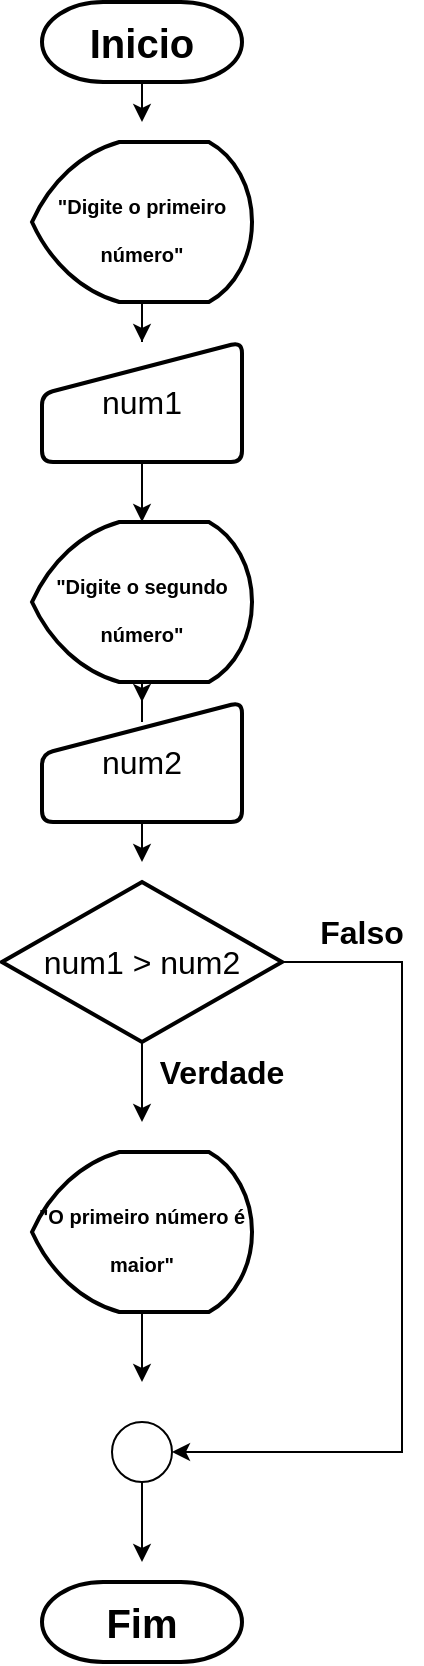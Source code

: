 <mxfile version="17.1.0" type="github">
  <diagram id="tDUquiGnQi9XWiO2er99" name="Page-1">
    <mxGraphModel dx="946" dy="614" grid="1" gridSize="10" guides="1" tooltips="1" connect="1" arrows="1" fold="1" page="1" pageScale="1" pageWidth="827" pageHeight="1169" math="0" shadow="0">
      <root>
        <mxCell id="0" />
        <mxCell id="1" parent="0" />
        <mxCell id="JMjtgXrBpgk3lY0DDRk8-10" style="edgeStyle=orthogonalEdgeStyle;rounded=0;orthogonalLoop=1;jettySize=auto;html=1;exitX=0.5;exitY=1;exitDx=0;exitDy=0;exitPerimeter=0;fontSize=16;" edge="1" parent="1" source="JMjtgXrBpgk3lY0DDRk8-1">
          <mxGeometry relative="1" as="geometry">
            <mxPoint x="260" y="70" as="targetPoint" />
          </mxGeometry>
        </mxCell>
        <mxCell id="JMjtgXrBpgk3lY0DDRk8-1" value="&lt;b&gt;&lt;font style=&quot;font-size: 20px&quot;&gt;Inicio&lt;/font&gt;&lt;/b&gt;" style="strokeWidth=2;html=1;shape=mxgraph.flowchart.terminator;whiteSpace=wrap;" vertex="1" parent="1">
          <mxGeometry x="210" y="10" width="100" height="40" as="geometry" />
        </mxCell>
        <mxCell id="JMjtgXrBpgk3lY0DDRk8-11" style="edgeStyle=orthogonalEdgeStyle;rounded=0;orthogonalLoop=1;jettySize=auto;html=1;exitX=0.5;exitY=1;exitDx=0;exitDy=0;exitPerimeter=0;fontSize=16;" edge="1" parent="1" source="JMjtgXrBpgk3lY0DDRk8-3" target="JMjtgXrBpgk3lY0DDRk8-5">
          <mxGeometry relative="1" as="geometry" />
        </mxCell>
        <mxCell id="JMjtgXrBpgk3lY0DDRk8-3" value="&lt;font style=&quot;font-size: 10px&quot;&gt;&lt;b&gt;&quot;Digite o primeiro número&quot;&lt;/b&gt;&lt;/font&gt;" style="strokeWidth=2;html=1;shape=mxgraph.flowchart.display;whiteSpace=wrap;fontSize=20;" vertex="1" parent="1">
          <mxGeometry x="205" y="80" width="110" height="80" as="geometry" />
        </mxCell>
        <mxCell id="JMjtgXrBpgk3lY0DDRk8-4" value="&lt;b&gt;&lt;font style=&quot;font-size: 20px&quot;&gt;Fim&lt;/font&gt;&lt;/b&gt;" style="strokeWidth=2;html=1;shape=mxgraph.flowchart.terminator;whiteSpace=wrap;" vertex="1" parent="1">
          <mxGeometry x="210" y="800" width="100" height="40" as="geometry" />
        </mxCell>
        <mxCell id="JMjtgXrBpgk3lY0DDRk8-12" style="edgeStyle=orthogonalEdgeStyle;rounded=0;orthogonalLoop=1;jettySize=auto;html=1;exitX=0.5;exitY=1;exitDx=0;exitDy=0;entryX=0.5;entryY=0;entryDx=0;entryDy=0;entryPerimeter=0;fontSize=16;" edge="1" parent="1" source="JMjtgXrBpgk3lY0DDRk8-5" target="JMjtgXrBpgk3lY0DDRk8-6">
          <mxGeometry relative="1" as="geometry" />
        </mxCell>
        <mxCell id="JMjtgXrBpgk3lY0DDRk8-5" value="&lt;font style=&quot;font-size: 16px&quot;&gt;num1&lt;/font&gt;" style="html=1;strokeWidth=2;shape=manualInput;whiteSpace=wrap;rounded=1;size=26;arcSize=11;fontSize=10;" vertex="1" parent="1">
          <mxGeometry x="210" y="180" width="100" height="60" as="geometry" />
        </mxCell>
        <mxCell id="JMjtgXrBpgk3lY0DDRk8-13" style="edgeStyle=orthogonalEdgeStyle;rounded=0;orthogonalLoop=1;jettySize=auto;html=1;exitX=0.5;exitY=1;exitDx=0;exitDy=0;exitPerimeter=0;fontSize=16;" edge="1" parent="1" source="JMjtgXrBpgk3lY0DDRk8-6" target="JMjtgXrBpgk3lY0DDRk8-7">
          <mxGeometry relative="1" as="geometry" />
        </mxCell>
        <mxCell id="JMjtgXrBpgk3lY0DDRk8-6" value="&lt;font style=&quot;font-size: 10px&quot;&gt;&lt;b&gt;&quot;Digite o segundo número&quot;&lt;/b&gt;&lt;/font&gt;" style="strokeWidth=2;html=1;shape=mxgraph.flowchart.display;whiteSpace=wrap;fontSize=20;" vertex="1" parent="1">
          <mxGeometry x="205" y="270" width="110" height="80" as="geometry" />
        </mxCell>
        <mxCell id="JMjtgXrBpgk3lY0DDRk8-14" style="edgeStyle=orthogonalEdgeStyle;rounded=0;orthogonalLoop=1;jettySize=auto;html=1;exitX=0.5;exitY=1;exitDx=0;exitDy=0;fontSize=16;" edge="1" parent="1" source="JMjtgXrBpgk3lY0DDRk8-7">
          <mxGeometry relative="1" as="geometry">
            <mxPoint x="260" y="440" as="targetPoint" />
          </mxGeometry>
        </mxCell>
        <mxCell id="JMjtgXrBpgk3lY0DDRk8-7" value="&lt;font style=&quot;font-size: 16px&quot;&gt;num2&lt;/font&gt;" style="html=1;strokeWidth=2;shape=manualInput;whiteSpace=wrap;rounded=1;size=26;arcSize=11;fontSize=10;" vertex="1" parent="1">
          <mxGeometry x="210" y="360" width="100" height="60" as="geometry" />
        </mxCell>
        <mxCell id="JMjtgXrBpgk3lY0DDRk8-23" style="edgeStyle=orthogonalEdgeStyle;rounded=0;orthogonalLoop=1;jettySize=auto;html=1;exitX=0.5;exitY=1;exitDx=0;exitDy=0;exitPerimeter=0;fontSize=16;" edge="1" parent="1" source="JMjtgXrBpgk3lY0DDRk8-9">
          <mxGeometry relative="1" as="geometry">
            <mxPoint x="260" y="570" as="targetPoint" />
          </mxGeometry>
        </mxCell>
        <mxCell id="JMjtgXrBpgk3lY0DDRk8-25" style="edgeStyle=orthogonalEdgeStyle;rounded=0;orthogonalLoop=1;jettySize=auto;html=1;exitX=1;exitY=0.5;exitDx=0;exitDy=0;exitPerimeter=0;entryX=1;entryY=0.5;entryDx=0;entryDy=0;entryPerimeter=0;fontSize=16;" edge="1" parent="1" source="JMjtgXrBpgk3lY0DDRk8-9" target="JMjtgXrBpgk3lY0DDRk8-22">
          <mxGeometry relative="1" as="geometry">
            <Array as="points">
              <mxPoint x="390" y="490" />
              <mxPoint x="390" y="735" />
            </Array>
          </mxGeometry>
        </mxCell>
        <mxCell id="JMjtgXrBpgk3lY0DDRk8-9" value="num1 &amp;gt; num2" style="strokeWidth=2;html=1;shape=mxgraph.flowchart.decision;whiteSpace=wrap;fontSize=16;" vertex="1" parent="1">
          <mxGeometry x="190" y="450" width="140" height="80" as="geometry" />
        </mxCell>
        <mxCell id="JMjtgXrBpgk3lY0DDRk8-27" style="edgeStyle=orthogonalEdgeStyle;rounded=0;orthogonalLoop=1;jettySize=auto;html=1;exitX=0.5;exitY=1;exitDx=0;exitDy=0;exitPerimeter=0;fontSize=16;" edge="1" parent="1" source="JMjtgXrBpgk3lY0DDRk8-19">
          <mxGeometry relative="1" as="geometry">
            <mxPoint x="260" y="700" as="targetPoint" />
          </mxGeometry>
        </mxCell>
        <mxCell id="JMjtgXrBpgk3lY0DDRk8-19" value="&lt;font style=&quot;font-size: 10px&quot;&gt;&lt;b&gt;&quot;O primeiro número é maior&quot;&lt;/b&gt;&lt;/font&gt;" style="strokeWidth=2;html=1;shape=mxgraph.flowchart.display;whiteSpace=wrap;fontSize=20;" vertex="1" parent="1">
          <mxGeometry x="205" y="585" width="110" height="80" as="geometry" />
        </mxCell>
        <mxCell id="JMjtgXrBpgk3lY0DDRk8-21" value="&lt;b&gt;Verdade&lt;/b&gt;" style="text;html=1;strokeColor=none;fillColor=none;align=center;verticalAlign=middle;whiteSpace=wrap;rounded=0;fontSize=16;" vertex="1" parent="1">
          <mxGeometry x="270" y="530" width="60" height="30" as="geometry" />
        </mxCell>
        <mxCell id="JMjtgXrBpgk3lY0DDRk8-28" style="edgeStyle=orthogonalEdgeStyle;rounded=0;orthogonalLoop=1;jettySize=auto;html=1;exitX=0.5;exitY=1;exitDx=0;exitDy=0;exitPerimeter=0;fontSize=16;" edge="1" parent="1" source="JMjtgXrBpgk3lY0DDRk8-22">
          <mxGeometry relative="1" as="geometry">
            <mxPoint x="260" y="790" as="targetPoint" />
          </mxGeometry>
        </mxCell>
        <mxCell id="JMjtgXrBpgk3lY0DDRk8-22" value="" style="verticalLabelPosition=bottom;verticalAlign=top;html=1;shape=mxgraph.flowchart.on-page_reference;fontSize=16;" vertex="1" parent="1">
          <mxGeometry x="245" y="720" width="30" height="30" as="geometry" />
        </mxCell>
        <mxCell id="JMjtgXrBpgk3lY0DDRk8-24" value="&lt;b&gt;Falso&lt;/b&gt;" style="text;html=1;strokeColor=none;fillColor=none;align=center;verticalAlign=middle;whiteSpace=wrap;rounded=0;fontSize=16;" vertex="1" parent="1">
          <mxGeometry x="340" y="460" width="60" height="30" as="geometry" />
        </mxCell>
      </root>
    </mxGraphModel>
  </diagram>
</mxfile>
